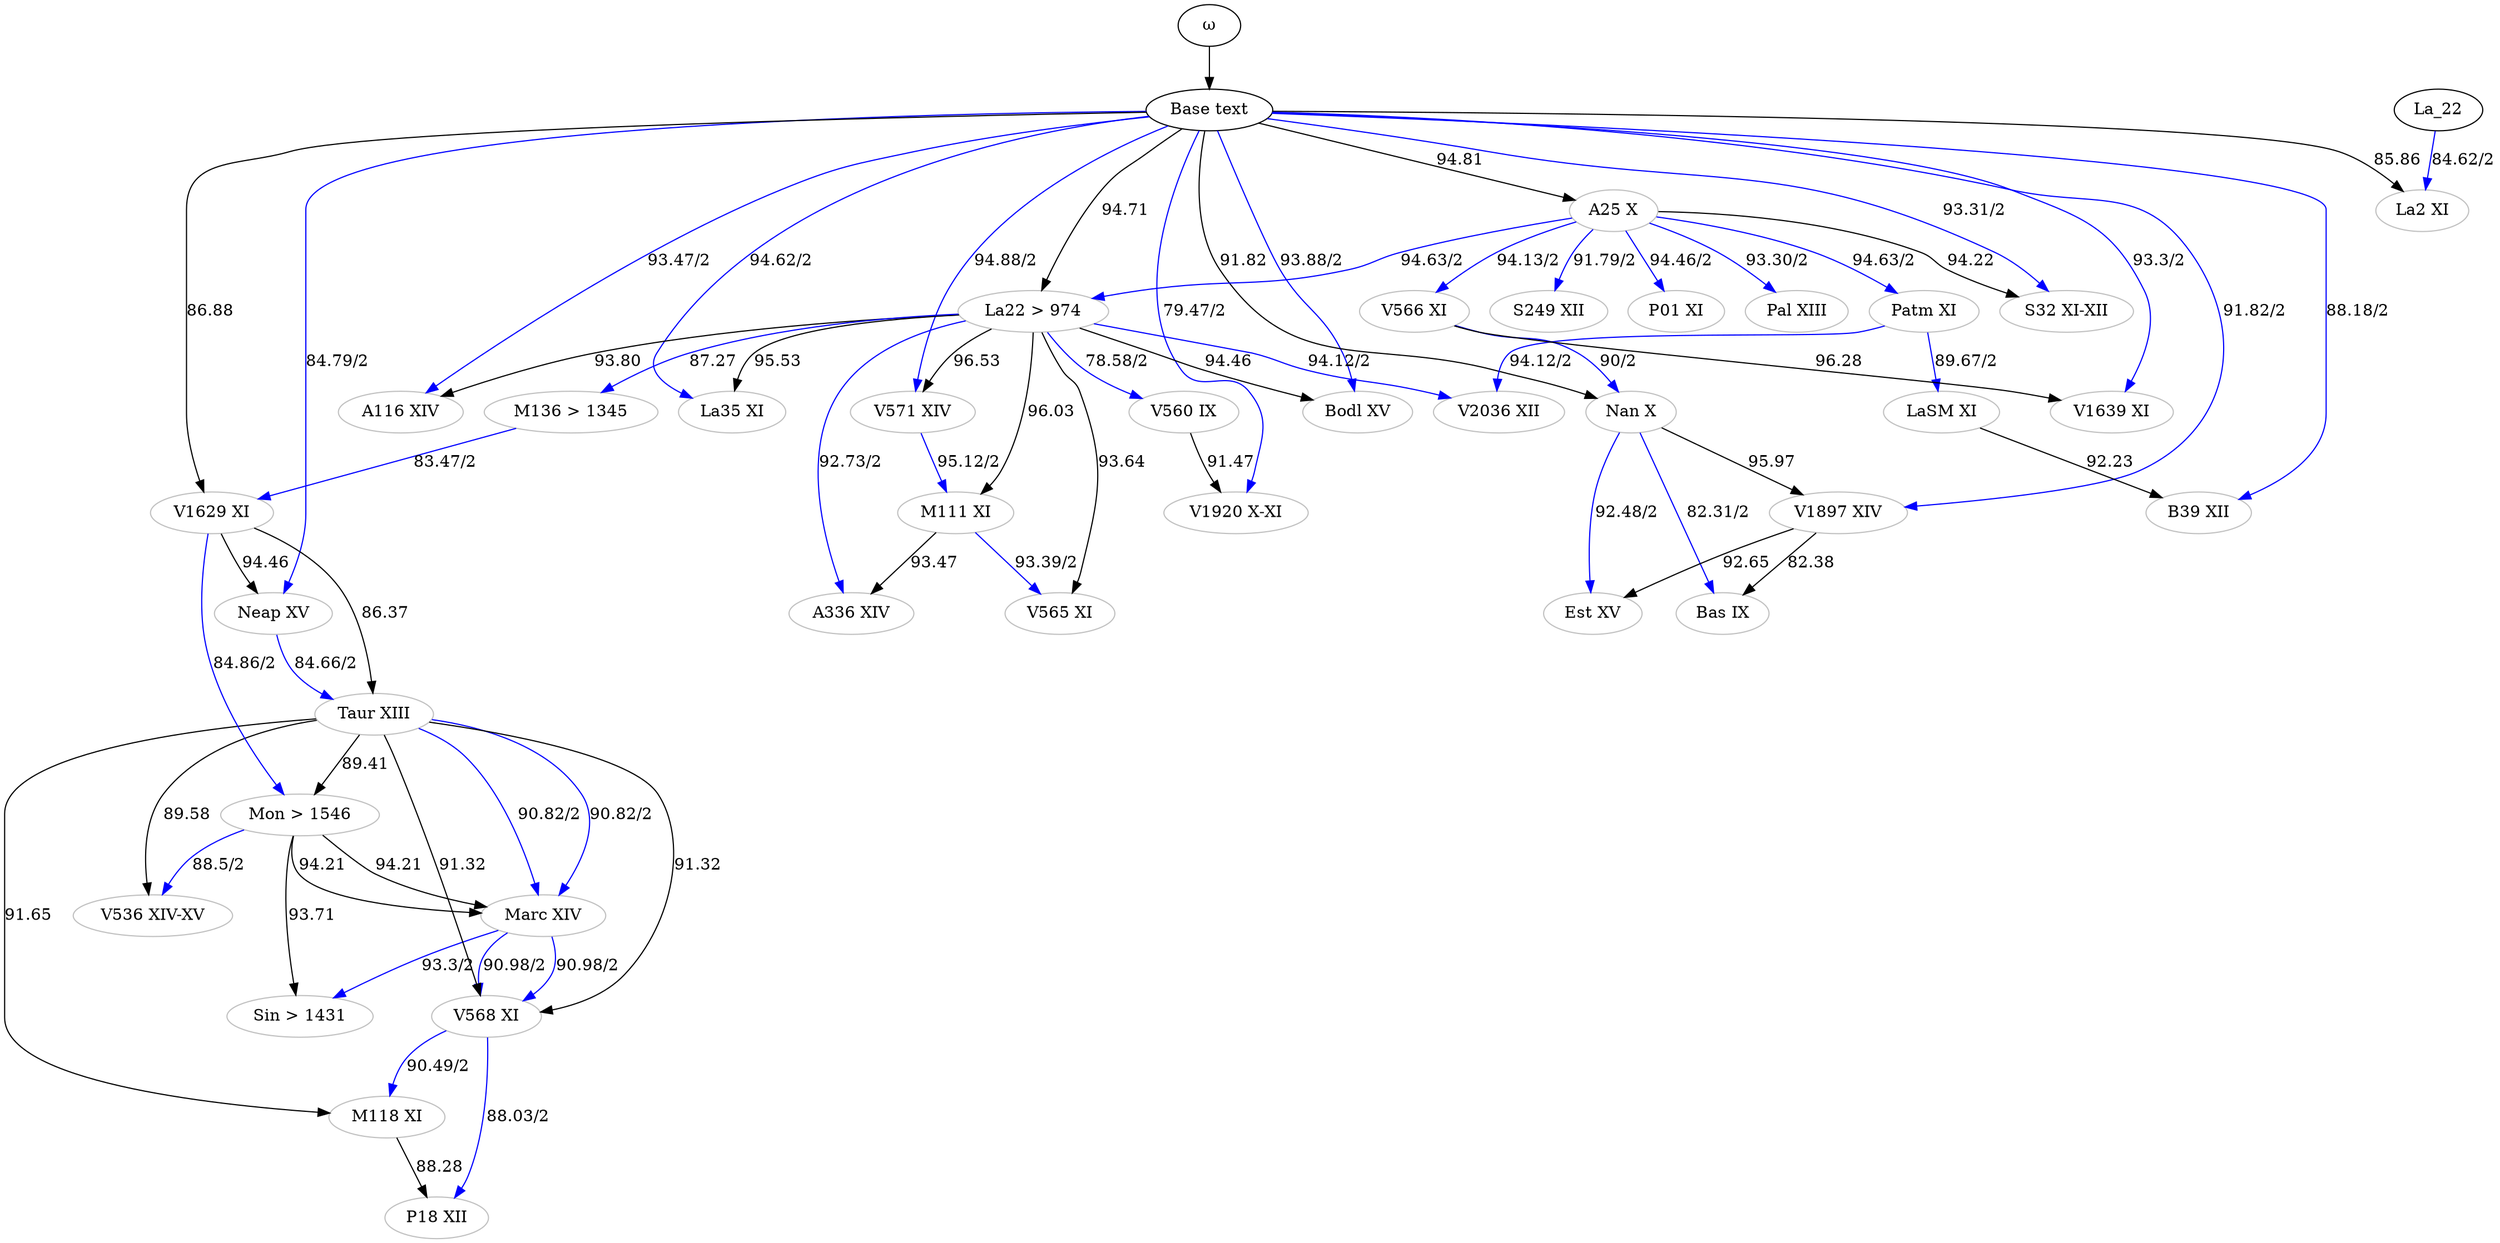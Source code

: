 digraph {

    Top [color="black", label="ω"]
    aBase [color="black", label="Base text"]
	A116 [label="A116 XIV", color="grey"]
	A25 [label="A25 X", color="grey"]
	A336 [label="A336 XIV", color="grey"]
	B39 [label="B39 XII", color="grey"]
	Bas [label="Bas IX", color="grey"]
	Bodl [label="Bodl XV", color="grey"]
	Est [label="Est XV", color="grey"]
	La2 [label="La2 XI", color="grey"]
	La22 [label="La22 > 974", color="grey"]
	La35 [label="La35 XI", color="grey"]
	LaSM [label="LaSM XI", color="grey"]
	M111 [label="M111 XI", color="grey"]
    M118 [label="M118 XI", color="grey"]
    M136 [label="M136 > 1345", color="grey"]
    Marc [label="Marc XIV", color="grey"]
    Mon [label="Mon > 1546", color="grey"]
	Nan [label="Nan X", color="grey"]
    Neap [label="Neap XV", color="grey"]
    P01 [label="P01 XI", color="grey"]
    P18 [label="P18 XII", color="grey"]
	Pal [label="Pal XIII", color="grey"]
	Patm [label="Patm XI", color="grey"]
    Sin [label="Sin > 1431", color="grey"]
	S32 [label="S32 XI-XII", color="grey"]
    S249 [label="S249 XII", color="grey"]
    Taur [label="Taur XIII", color="grey"]
    V536 [label="V536 XIV-XV", color="grey"]
	V560 [label="V560 IX", color="grey"]
	V565 [label="V565 XI", color="grey"]
	V566 [label="V566 XI", color="grey"]
	V568 [label="V568 XI", color="grey"]
	V571 [label="V571 XIV", color="grey"]
    V1629 [label="V1629 XI", color="grey"]
	V1639 [label="V1639 XI", color="grey"]
	V1897 [label="V1897 XIV", color="grey"]
	V1920 [label="V1920 X-XI", color="grey"]
    V2036 [label="V2036 XII", color="grey"]

	
	
  
    Top -> aBase
    aBase -> A25 [label="94.81"]

    #aBase -> V2036 [label="91.37"]
    La22 -> V2036 [label="94.12/2", color="blue"]
    Patm -> V2036 [label="94.12/2", color="blue"]

    aBase -> V1629 [label="86.88"]
    M136 -> V1629 [label="83.47/2", color="blue"]

    #aBase -> V560 [label="79.02"]
    La22 -> V560 [label="78.58/2", color="blue"]

    aBase -> La22[label="94.71"]
    A25 -> La22 [label="94.63/2", color="blue"]

    aBase -> La2[label="85.86"]
    La_22 -> La2 [label="84.62/2", color="blue"]

	#aBase -> M136 [label="87.77"]
    La22 -> M136 [label="87.27", color="blue"]

    #aBase -> Pal [label="93.64"]
    A25 -> Pal [label="93.30/2", color="blue"]

    #aBase -> P01 [label="95.04"]
	A25 -> P01 [label="94.46/2", color="blue"]

    V566 -> V1639 [label="96.28"]
    aBase -> V1639 [label="93.3/2", color="blue"]

    aBase -> Nan [label="91.82"]
    V566 -> Nan [label="90/2", color="blue"]

    A25 -> S32 [label="94.22"]
    aBase -> S32 [label="93.31/2", color="blue"]

    #aBase -> Patm [label="94.71"]
    A25 -> Patm [label="94.63/2", color="blue"]

    #aBase -> LaSM [label="90.91"]
    Patm -> LaSM [label="89.67/2", color="blue"]

    #aBase -> S249 [label="92.67"]
    A25 -> S249 [label="91.79/2", color="blue"]

    #aBase -> V566 [label="94.46"]
    A25 -> V566 [label="94.13/2", color="blue"]

	La22 -> La35 [label= "95.53"]
    aBase -> La35 [label="94.62/2", color="blue"]

	La22 -> M111 [label="96.03"]
    V571 -> M111 [label="95.12/2", color="blue"]

	La22 -> Bodl [label="94.46"]
    aBase -> Bodl [label="93.88/2" color="blue"]

    La22 -> V571 [label="96.53"]
    aBase -> V571 [label="94.88/2" color="blue"]

	La22 -> A116 [label="93.80"]
    aBase -> A116 [label="93.47/2", color="blue"]

	La22 -> V565 [label="93.64"]
    M111 -> V565 [label="93.39/2", color="blue"]

    M111 -> A336 [label="93.47"]
	La22 -> A336 [label="92.73/2" color="blue"]
	
	Mon -> Marc [label="94.21"]
    Taur -> Marc [label="90.82/2", color="blue"]

	V1629 -> Neap [label="94.46"]
    aBase -> Neap [label="84.79/2", color="blue"]

    Taur -> V568 [label="91.32"]
    Marc -> V568[label="90.98/2", color="blue"]

	Mon -> Sin [label="93.71"]
    Marc -> Sin [label="93.3/2", color="blue"]

	V1629 -> Taur [label="86.37"]
    Neap -> Taur [label="84.66/2", color="blue"]

    M118 -> P18 [label="88.28"]
    V568 -> P18 [label="88.03/2", color="blue"]

	Taur -> V568 [label="91.32"]
    Marc -> V568 [label="90.98/2", color="blue"]

	Taur -> M118 [label="91.65"]
    V568 -> M118 [label="90.49/2", color="blue"]

	Taur -> V536 [label="89.58"]
    Mon -> V536 [label="88.5/2", color="blue"]

    Mon -> Marc [label="94.21"]
    Taur -> Marc [label="90.82/2", color="blue"]

    Taur -> Mon [label="89.41"]
	V1629 -> Mon [label="84.86/2", color="blue"]

	V560 -> V1920 [label="91.47"]
    aBase -> V1920 [label="79.47/2", color="blue"]

	V1897 -> Est [label="92.65"]
    Nan -> Est [label="92.48/2", color="blue"]

    Nan -> V1897 [label="95.97"]
    aBase -> V1897 [label="91.82/2", color="blue"]

    V1897 -> Bas [label="82.38"]
    Nan -> Bas [label="82.31/2", color="blue"]

    LaSM -> B39 [label="92.23"]
    aBase -> B39 [label="88.18/2", color="blue"]
    
    
	
	
}

